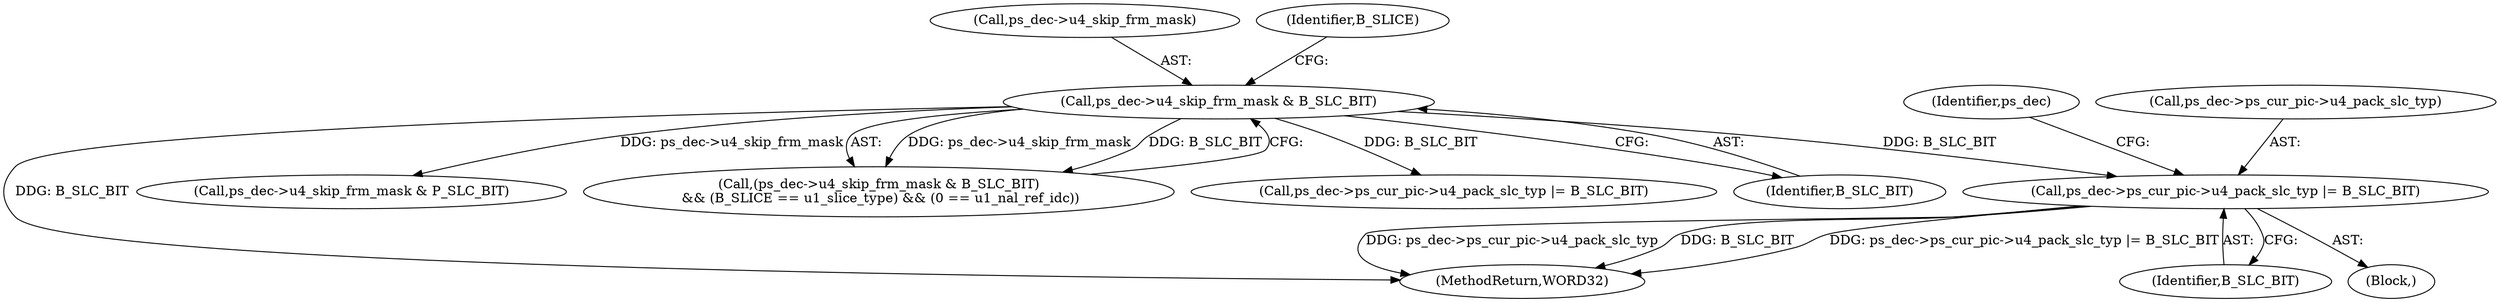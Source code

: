 digraph "0_Android_e629194c62a9a129ce378e08cb1059a8a53f1795_1@pointer" {
"1001818" [label="(Call,ps_dec->ps_cur_pic->u4_pack_slc_typ |= B_SLC_BIT)"];
"1001788" [label="(Call,ps_dec->u4_skip_frm_mask & B_SLC_BIT)"];
"1001792" [label="(Identifier,B_SLC_BIT)"];
"1001789" [label="(Call,ps_dec->u4_skip_frm_mask)"];
"1001824" [label="(Identifier,B_SLC_BIT)"];
"1001818" [label="(Call,ps_dec->ps_cur_pic->u4_pack_slc_typ |= B_SLC_BIT)"];
"1002570" [label="(MethodReturn,WORD32)"];
"1001817" [label="(Block,)"];
"1001827" [label="(Identifier,ps_dec)"];
"1001795" [label="(Identifier,B_SLICE)"];
"1001803" [label="(Call,ps_dec->u4_skip_frm_mask & P_SLC_BIT)"];
"1001787" [label="(Call,(ps_dec->u4_skip_frm_mask & B_SLC_BIT)\n && (B_SLICE == u1_slice_type) && (0 == u1_nal_ref_idc))"];
"1001788" [label="(Call,ps_dec->u4_skip_frm_mask & B_SLC_BIT)"];
"1002463" [label="(Call,ps_dec->ps_cur_pic->u4_pack_slc_typ |= B_SLC_BIT)"];
"1001819" [label="(Call,ps_dec->ps_cur_pic->u4_pack_slc_typ)"];
"1001818" -> "1001817"  [label="AST: "];
"1001818" -> "1001824"  [label="CFG: "];
"1001819" -> "1001818"  [label="AST: "];
"1001824" -> "1001818"  [label="AST: "];
"1001827" -> "1001818"  [label="CFG: "];
"1001818" -> "1002570"  [label="DDG: ps_dec->ps_cur_pic->u4_pack_slc_typ"];
"1001818" -> "1002570"  [label="DDG: B_SLC_BIT"];
"1001818" -> "1002570"  [label="DDG: ps_dec->ps_cur_pic->u4_pack_slc_typ |= B_SLC_BIT"];
"1001788" -> "1001818"  [label="DDG: B_SLC_BIT"];
"1001788" -> "1001787"  [label="AST: "];
"1001788" -> "1001792"  [label="CFG: "];
"1001789" -> "1001788"  [label="AST: "];
"1001792" -> "1001788"  [label="AST: "];
"1001795" -> "1001788"  [label="CFG: "];
"1001787" -> "1001788"  [label="CFG: "];
"1001788" -> "1002570"  [label="DDG: B_SLC_BIT"];
"1001788" -> "1001787"  [label="DDG: ps_dec->u4_skip_frm_mask"];
"1001788" -> "1001787"  [label="DDG: B_SLC_BIT"];
"1001788" -> "1001803"  [label="DDG: ps_dec->u4_skip_frm_mask"];
"1001788" -> "1002463"  [label="DDG: B_SLC_BIT"];
}
